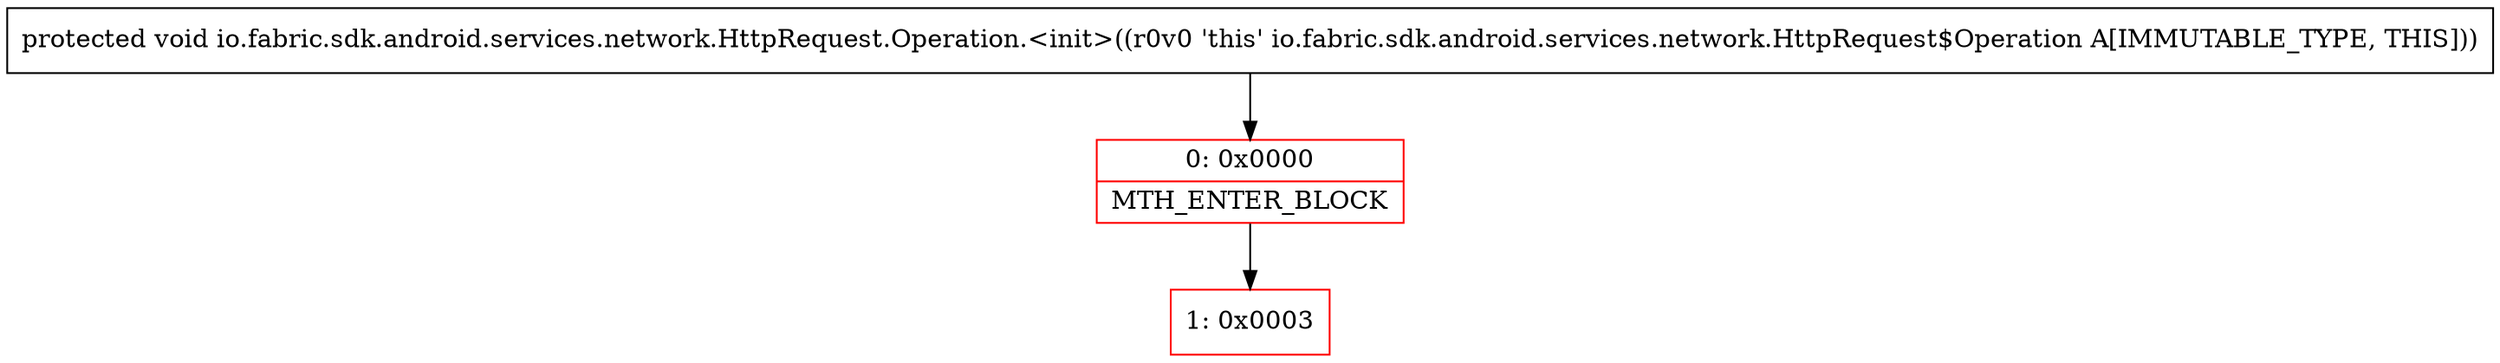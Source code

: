digraph "CFG forio.fabric.sdk.android.services.network.HttpRequest.Operation.\<init\>()V" {
subgraph cluster_Region_933562863 {
label = "R(0)";
node [shape=record,color=blue];
}
Node_0 [shape=record,color=red,label="{0\:\ 0x0000|MTH_ENTER_BLOCK\l}"];
Node_1 [shape=record,color=red,label="{1\:\ 0x0003}"];
MethodNode[shape=record,label="{protected void io.fabric.sdk.android.services.network.HttpRequest.Operation.\<init\>((r0v0 'this' io.fabric.sdk.android.services.network.HttpRequest$Operation A[IMMUTABLE_TYPE, THIS])) }"];
MethodNode -> Node_0;
Node_0 -> Node_1;
}

